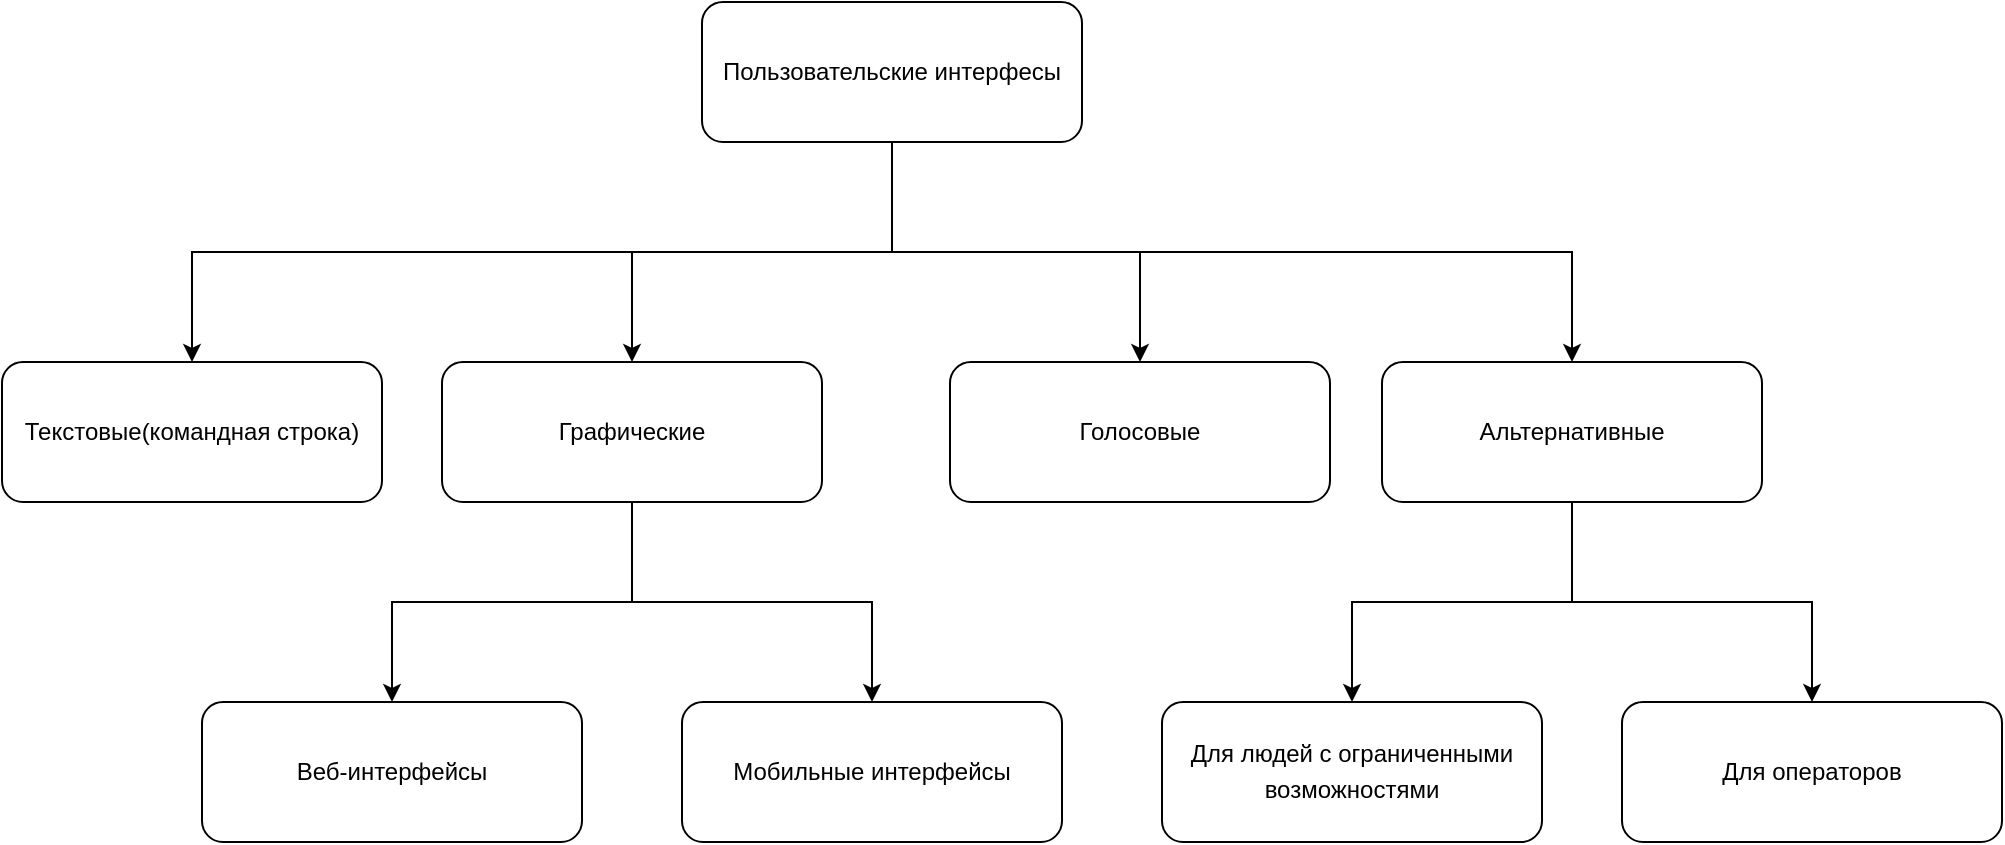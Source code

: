 <mxfile version="20.8.10" type="device"><diagram name="Страница 1" id="oUSn_7LqY0eqaahUXCAW"><mxGraphModel dx="2295" dy="948" grid="1" gridSize="10" guides="1" tooltips="1" connect="1" arrows="1" fold="1" page="1" pageScale="1" pageWidth="827" pageHeight="1169" math="0" shadow="0"><root><mxCell id="0"/><mxCell id="1" parent="0"/><mxCell id="XnbjWlRFtH_Jzke0BgiS-7" style="edgeStyle=orthogonalEdgeStyle;rounded=0;orthogonalLoop=1;jettySize=auto;html=1;exitX=0.5;exitY=1;exitDx=0;exitDy=0;entryX=0.5;entryY=0;entryDx=0;entryDy=0;" edge="1" parent="1" source="XnbjWlRFtH_Jzke0BgiS-1" target="XnbjWlRFtH_Jzke0BgiS-3"><mxGeometry relative="1" as="geometry"/></mxCell><mxCell id="XnbjWlRFtH_Jzke0BgiS-8" style="edgeStyle=orthogonalEdgeStyle;rounded=0;orthogonalLoop=1;jettySize=auto;html=1;exitX=0.5;exitY=1;exitDx=0;exitDy=0;entryX=0.5;entryY=0;entryDx=0;entryDy=0;" edge="1" parent="1" source="XnbjWlRFtH_Jzke0BgiS-1" target="XnbjWlRFtH_Jzke0BgiS-2"><mxGeometry relative="1" as="geometry"/></mxCell><mxCell id="XnbjWlRFtH_Jzke0BgiS-9" style="edgeStyle=orthogonalEdgeStyle;rounded=0;orthogonalLoop=1;jettySize=auto;html=1;exitX=0.5;exitY=1;exitDx=0;exitDy=0;entryX=0.5;entryY=0;entryDx=0;entryDy=0;" edge="1" parent="1" source="XnbjWlRFtH_Jzke0BgiS-1" target="XnbjWlRFtH_Jzke0BgiS-4"><mxGeometry relative="1" as="geometry"/></mxCell><mxCell id="XnbjWlRFtH_Jzke0BgiS-11" style="edgeStyle=orthogonalEdgeStyle;rounded=0;orthogonalLoop=1;jettySize=auto;html=1;exitX=0.5;exitY=1;exitDx=0;exitDy=0;entryX=0.5;entryY=0;entryDx=0;entryDy=0;" edge="1" parent="1" source="XnbjWlRFtH_Jzke0BgiS-1" target="XnbjWlRFtH_Jzke0BgiS-10"><mxGeometry relative="1" as="geometry"/></mxCell><mxCell id="XnbjWlRFtH_Jzke0BgiS-1" value="Пользовательские интерфесы" style="rounded=1;whiteSpace=wrap;html=1;" vertex="1" parent="1"><mxGeometry x="-460" y="20" width="190" height="70" as="geometry"/></mxCell><mxCell id="XnbjWlRFtH_Jzke0BgiS-15" style="edgeStyle=orthogonalEdgeStyle;rounded=0;orthogonalLoop=1;jettySize=auto;html=1;exitX=0.5;exitY=1;exitDx=0;exitDy=0;entryX=0.5;entryY=0;entryDx=0;entryDy=0;" edge="1" parent="1" source="XnbjWlRFtH_Jzke0BgiS-2" target="XnbjWlRFtH_Jzke0BgiS-5"><mxGeometry relative="1" as="geometry"/></mxCell><mxCell id="XnbjWlRFtH_Jzke0BgiS-16" style="edgeStyle=orthogonalEdgeStyle;rounded=0;orthogonalLoop=1;jettySize=auto;html=1;exitX=0.5;exitY=1;exitDx=0;exitDy=0;entryX=0.5;entryY=0;entryDx=0;entryDy=0;" edge="1" parent="1" source="XnbjWlRFtH_Jzke0BgiS-2" target="XnbjWlRFtH_Jzke0BgiS-6"><mxGeometry relative="1" as="geometry"/></mxCell><mxCell id="XnbjWlRFtH_Jzke0BgiS-2" value="Графические" style="rounded=1;whiteSpace=wrap;html=1;" vertex="1" parent="1"><mxGeometry x="-590" y="200" width="190" height="70" as="geometry"/></mxCell><mxCell id="XnbjWlRFtH_Jzke0BgiS-3" value="Голосовые" style="rounded=1;whiteSpace=wrap;html=1;" vertex="1" parent="1"><mxGeometry x="-336" y="200" width="190" height="70" as="geometry"/></mxCell><mxCell id="XnbjWlRFtH_Jzke0BgiS-4" value="Текстовые(командная строка)" style="rounded=1;whiteSpace=wrap;html=1;" vertex="1" parent="1"><mxGeometry x="-810" y="200" width="190" height="70" as="geometry"/></mxCell><mxCell id="XnbjWlRFtH_Jzke0BgiS-5" value="Веб-интерфейсы" style="rounded=1;whiteSpace=wrap;html=1;" vertex="1" parent="1"><mxGeometry x="-710" y="370" width="190" height="70" as="geometry"/></mxCell><mxCell id="XnbjWlRFtH_Jzke0BgiS-6" value="Мобильные интерфейсы" style="rounded=1;whiteSpace=wrap;html=1;" vertex="1" parent="1"><mxGeometry x="-470" y="370" width="190" height="70" as="geometry"/></mxCell><mxCell id="XnbjWlRFtH_Jzke0BgiS-17" style="edgeStyle=orthogonalEdgeStyle;rounded=0;orthogonalLoop=1;jettySize=auto;html=1;exitX=0.5;exitY=1;exitDx=0;exitDy=0;entryX=0.5;entryY=0;entryDx=0;entryDy=0;" edge="1" parent="1" source="XnbjWlRFtH_Jzke0BgiS-10" target="XnbjWlRFtH_Jzke0BgiS-14"><mxGeometry relative="1" as="geometry"/></mxCell><mxCell id="XnbjWlRFtH_Jzke0BgiS-18" style="edgeStyle=orthogonalEdgeStyle;rounded=0;orthogonalLoop=1;jettySize=auto;html=1;exitX=0.5;exitY=1;exitDx=0;exitDy=0;entryX=0.5;entryY=0;entryDx=0;entryDy=0;" edge="1" parent="1" source="XnbjWlRFtH_Jzke0BgiS-10" target="XnbjWlRFtH_Jzke0BgiS-13"><mxGeometry relative="1" as="geometry"/></mxCell><mxCell id="XnbjWlRFtH_Jzke0BgiS-10" value="Альтернативные" style="rounded=1;whiteSpace=wrap;html=1;" vertex="1" parent="1"><mxGeometry x="-120" y="200" width="190" height="70" as="geometry"/></mxCell><mxCell id="XnbjWlRFtH_Jzke0BgiS-13" value="Для операторов" style="rounded=1;whiteSpace=wrap;html=1;" vertex="1" parent="1"><mxGeometry y="370" width="190" height="70" as="geometry"/></mxCell><mxCell id="XnbjWlRFtH_Jzke0BgiS-14" value="Для людей с ограниченными возможностями&lt;span style=&quot;font-size: medium; text-align: start;&quot;&gt;&lt;/span&gt;" style="rounded=1;whiteSpace=wrap;html=1;" vertex="1" parent="1"><mxGeometry x="-230" y="370" width="190" height="70" as="geometry"/></mxCell></root></mxGraphModel></diagram></mxfile>